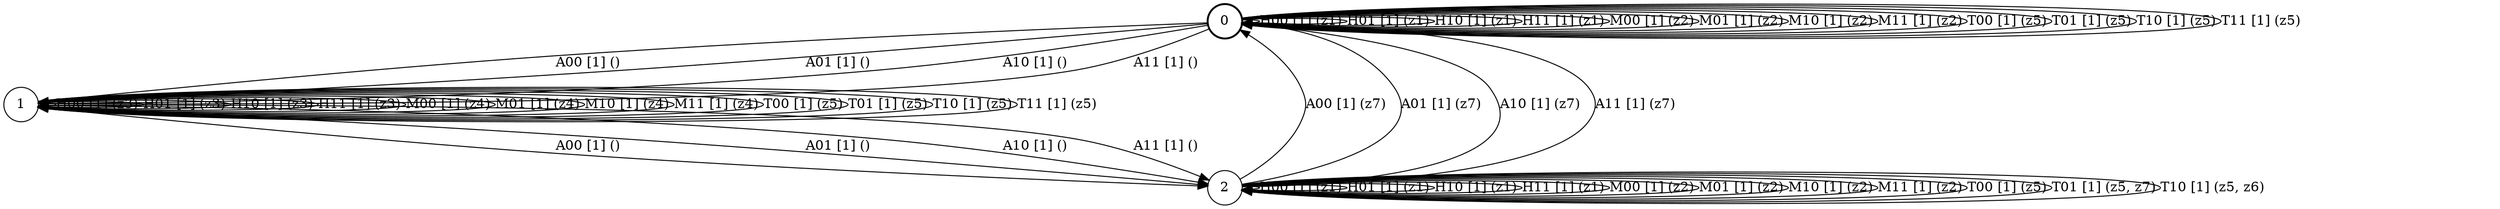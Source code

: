 # generated file, don't try to modify
# command: dot -Tpng <filename> > tree.png
digraph Automaton {
    node [shape = circle];
    0 [style = "bold"];
    0 -> 1 [label = "A00 [1] () "];
    0 -> 1 [label = "A01 [1] () "];
    0 -> 1 [label = "A10 [1] () "];
    0 -> 1 [label = "A11 [1] () "];
    0 -> 0 [label = "H00 [1] (z1) "];
    0 -> 0 [label = "H01 [1] (z1) "];
    0 -> 0 [label = "H10 [1] (z1) "];
    0 -> 0 [label = "H11 [1] (z1) "];
    0 -> 0 [label = "M00 [1] (z2) "];
    0 -> 0 [label = "M01 [1] (z2) "];
    0 -> 0 [label = "M10 [1] (z2) "];
    0 -> 0 [label = "M11 [1] (z2) "];
    0 -> 0 [label = "T00 [1] (z5) "];
    0 -> 0 [label = "T01 [1] (z5) "];
    0 -> 0 [label = "T10 [1] (z5) "];
    0 -> 0 [label = "T11 [1] (z5) "];
    1 -> 2 [label = "A00 [1] () "];
    1 -> 2 [label = "A01 [1] () "];
    1 -> 2 [label = "A10 [1] () "];
    1 -> 2 [label = "A11 [1] () "];
    1 -> 1 [label = "H00 [1] (z3) "];
    1 -> 1 [label = "H01 [1] (z3) "];
    1 -> 1 [label = "H10 [1] (z3) "];
    1 -> 1 [label = "H11 [1] (z3) "];
    1 -> 1 [label = "M00 [1] (z4) "];
    1 -> 1 [label = "M01 [1] (z4) "];
    1 -> 1 [label = "M10 [1] (z4) "];
    1 -> 1 [label = "M11 [1] (z4) "];
    1 -> 1 [label = "T00 [1] (z5) "];
    1 -> 1 [label = "T01 [1] (z5) "];
    1 -> 1 [label = "T10 [1] (z5) "];
    1 -> 1 [label = "T11 [1] (z5) "];
    2 -> 0 [label = "A00 [1] (z7) "];
    2 -> 0 [label = "A01 [1] (z7) "];
    2 -> 0 [label = "A10 [1] (z7) "];
    2 -> 0 [label = "A11 [1] (z7) "];
    2 -> 2 [label = "H00 [1] (z1) "];
    2 -> 2 [label = "H01 [1] (z1) "];
    2 -> 2 [label = "H10 [1] (z1) "];
    2 -> 2 [label = "H11 [1] (z1) "];
    2 -> 2 [label = "M00 [1] (z2) "];
    2 -> 2 [label = "M01 [1] (z2) "];
    2 -> 2 [label = "M10 [1] (z2) "];
    2 -> 2 [label = "M11 [1] (z2) "];
    2 -> 2 [label = "T00 [1] (z5) "];
    2 -> 2 [label = "T01 [1] (z5, z7) "];
    2 -> 2 [label = "T10 [1] (z5, z6) "];
}
